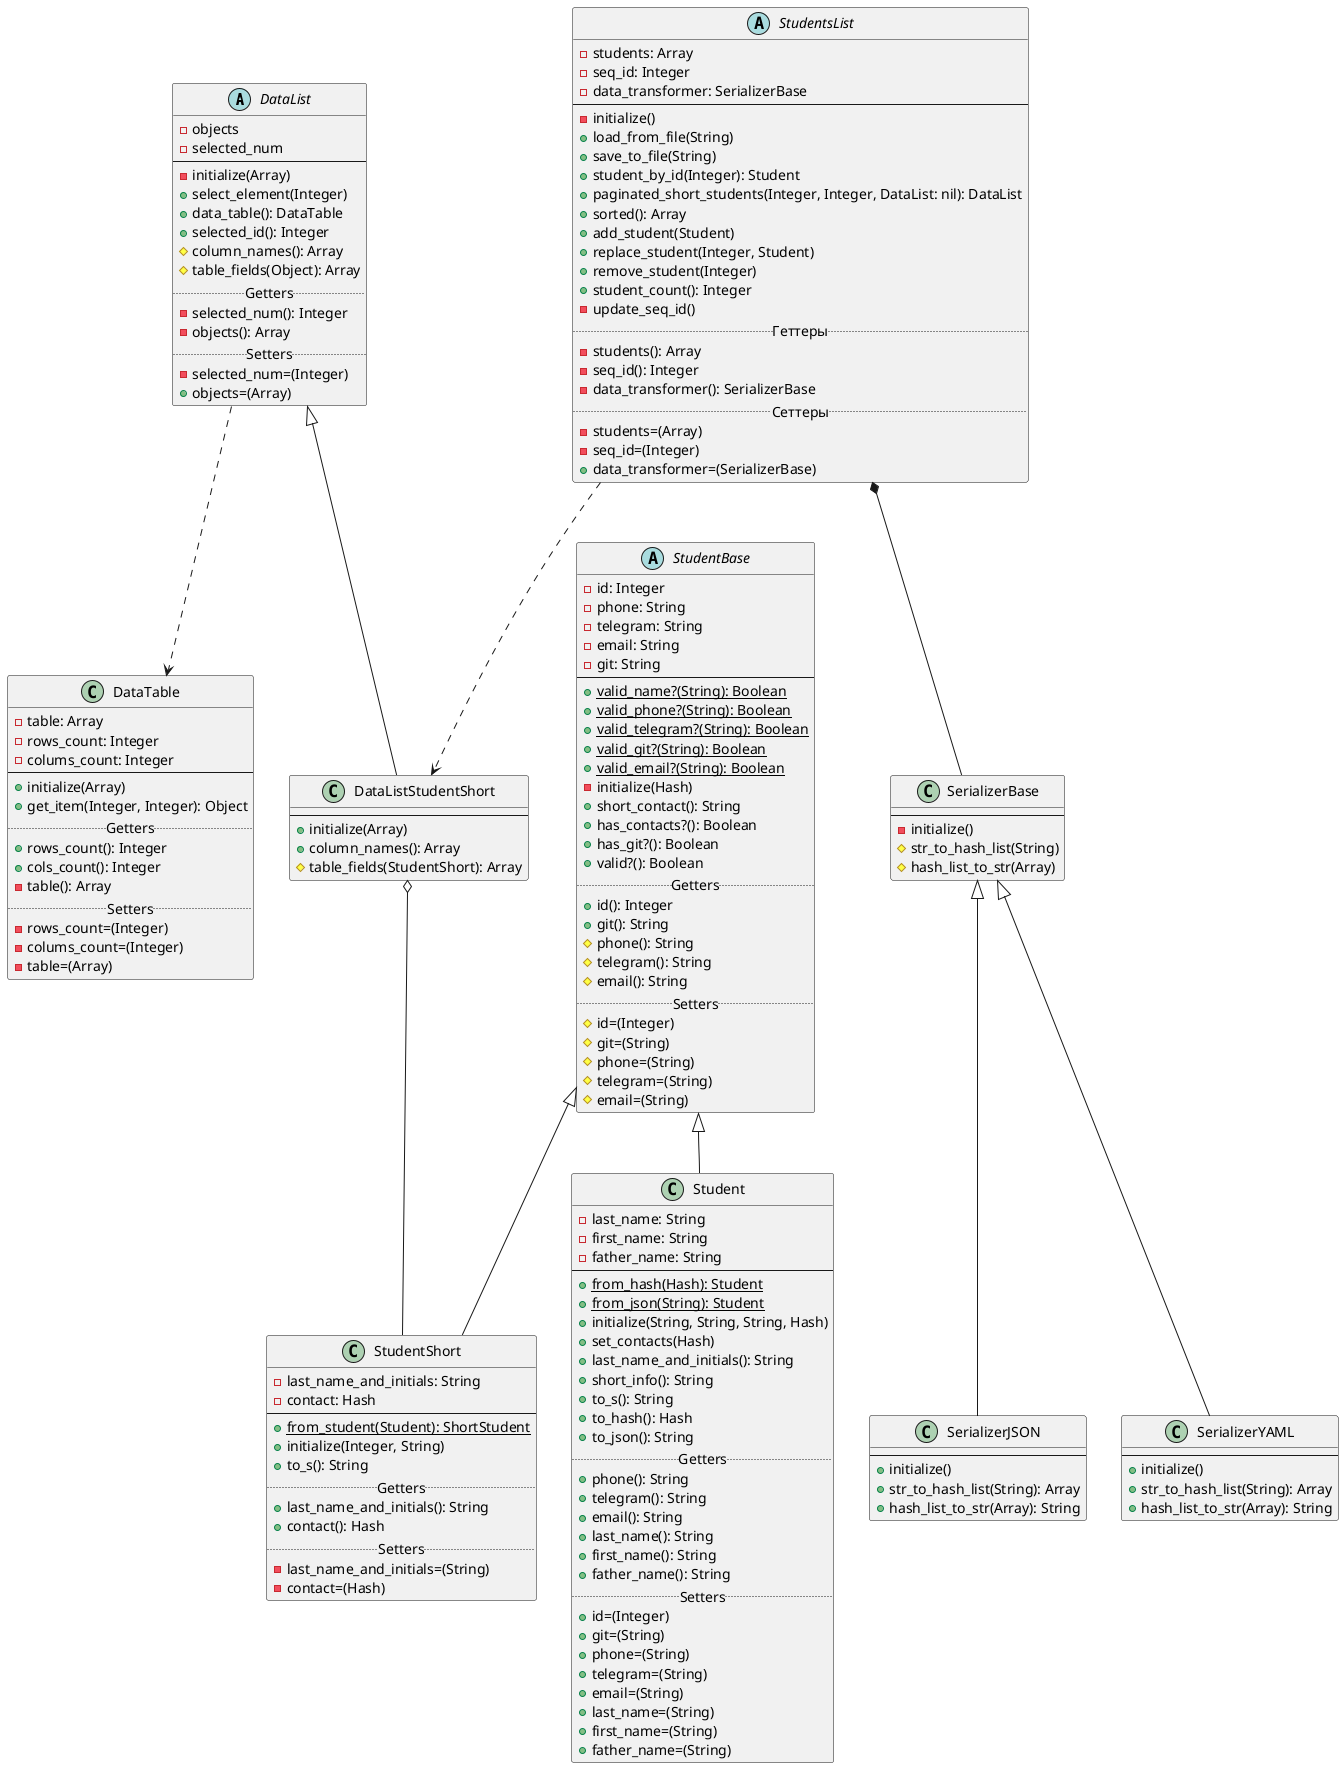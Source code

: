 @startuml
'https://plantuml.com/class-diagram

DataList ..> DataTable
DataListStudentShort o-- StudentShort
StudentsList *-- SerializerBase
StudentsList ..> DataListStudentShort

abstract class StudentBase {
    -id: Integer
    -phone: String
    -telegram: String
    -email: String
    -git: String
    --
    +{static}valid_name?(String): Boolean
    +{static}valid_phone?(String): Boolean
    +{static}valid_telegram?(String): Boolean
    +{static}valid_git?(String): Boolean
    +{static}valid_email?(String): Boolean
    -initialize(Hash)
    +short_contact(): String
    +has_contacts?(): Boolean
    +has_git?(): Boolean
    +valid?(): Boolean
    .. Getters ..
    +id(): Integer
    +git(): String
    #phone(): String
    #telegram(): String
    #email(): String
    .. Setters ..
    #id=(Integer)
    #git=(String)
    #phone=(String)
    #telegram=(String)
    #email=(String)
}

class Student extends StudentBase {
    -last_name: String
    -first_name: String
    -father_name: String
    --
    +{static}from_hash(Hash): Student
    +{static}from_json(String): Student
    +initialize(String, String, String, Hash)
    +set_contacts(Hash)
    +last_name_and_initials(): String
    +short_info(): String
    +to_s(): String
    +to_hash(): Hash
    +to_json(): String
    .. Getters ..
    +phone(): String
    +telegram(): String
    +email(): String
    +last_name(): String
    +first_name(): String
    +father_name(): String
    .. Setters ..
    +id=(Integer)
    +git=(String)
    +phone=(String)
    +telegram=(String)
    +email=(String)
    +last_name=(String)
    +first_name=(String)
    +father_name=(String)
}

class StudentShort extends StudentBase {
    -last_name_and_initials: String
    -contact: Hash
    --
    +{static}from_student(Student): ShortStudent
    +initialize(Integer, String)
    +to_s(): String
    .. Getters ..
    +last_name_and_initials(): String
    +contact(): Hash
    .. Setters ..
    -last_name_and_initials=(String)
    -contact=(Hash)
}

class DataTable {
    -table: Array
    -rows_count: Integer
    -colums_count: Integer
    --
    +initialize(Array)
    +get_item(Integer, Integer): Object
    .. Getters ..
    +rows_count(): Integer
    +cols_count(): Integer
    -table(): Array
    .. Setters ..
    -rows_count=(Integer)
    -colums_count=(Integer)
    -table=(Array)
}

abstract class DataList {
    -objects
    -selected_num
    --
    -initialize(Array)
    +select_element(Integer)
    +data_table(): DataTable
    +selected_id(): Integer
    #column_names(): Array
    #table_fields(Object): Array
    .. Getters ..
    -selected_num(): Integer
    -objects(): Array
    .. Setters ..
    -selected_num=(Integer)
    +objects=(Array)
}

class DataListStudentShort extends DataList {
    --
    +initialize(Array)
    +column_names(): Array
    #table_fields(StudentShort): Array
}

abstract class StudentsList {
    -students: Array
    -seq_id: Integer
    -data_transformer: SerializerBase
    --
    -initialize()
    +load_from_file(String)
    +save_to_file(String)
    +student_by_id(Integer): Student
    +paginated_short_students(Integer, Integer, DataList: nil): DataList
    +sorted(): Array
    +add_student(Student)
    +replace_student(Integer, Student)
    +remove_student(Integer)
    +student_count(): Integer
    -update_seq_id()
    .. Геттеры ..
    -students(): Array
    -seq_id(): Integer
    -data_transformer(): SerializerBase
    .. Сеттеры ..
    -students=(Array)
    -seq_id=(Integer)
    +data_transformer=(SerializerBase)
}

class SerializerBase {
    --
    -initialize()
    #str_to_hash_list(String)
    #hash_list_to_str(Array)
}

class SerializerJSON extends SerializerBase {
    --
    +initialize()
    +str_to_hash_list(String): Array
    +hash_list_to_str(Array): String
}

class SerializerYAML extends SerializerBase {
    --
    +initialize()
    +str_to_hash_list(String): Array
    +hash_list_to_str(Array): String
}

@enduml